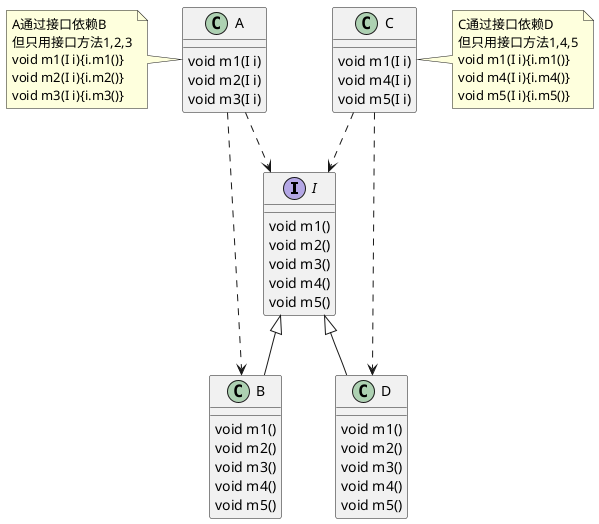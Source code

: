 @startuml

interface I{
    void m1()
    void m2()
    void m3()
    void m4()
    void m5()
}

class A{
    void m1(I i)
    void m2(I i)
    void m3(I i)
}
note left of A
A通过接口依赖B
但只用接口方法1,2,3
void m1(I i){i.m1()}
void m2(I i){i.m2()}
void m3(I i){i.m3()}
end note

class B{
    void m1()
    void m2()
    void m3()
    void m4()
    void m5()
}

class C{
    void m1(I i)
    void m4(I i)
    void m5(I i)
}
note right of C
C通过接口依赖D
但只用接口方法1,4,5
void m1(I i){i.m1()}
void m4(I i){i.m4()}
void m5(I i){i.m5()}
end note

class D{
    void m1()
    void m2()
    void m3()
    void m4()
    void m5()
}

A ..> I
C ..> I
I <|-- B
I <|-- D
A ..> B
C ..> D

@enduml